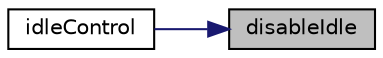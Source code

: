 digraph "disableIdle"
{
 // LATEX_PDF_SIZE
  edge [fontname="Helvetica",fontsize="10",labelfontname="Helvetica",labelfontsize="10"];
  node [fontname="Helvetica",fontsize="10",shape=record];
  rankdir="RL";
  Node8 [label="disableIdle",height=0.2,width=0.4,color="black", fillcolor="grey75", style="filled", fontcolor="black",tooltip=" "];
  Node8 -> Node9 [dir="back",color="midnightblue",fontsize="10",style="solid",fontname="Helvetica"];
  Node9 [label="idleControl",height=0.2,width=0.4,color="black", fillcolor="white", style="filled",URL="$idle_8ino.html#ab8f62cb86190591b6c42253fa18989fb",tooltip=" "];
}
